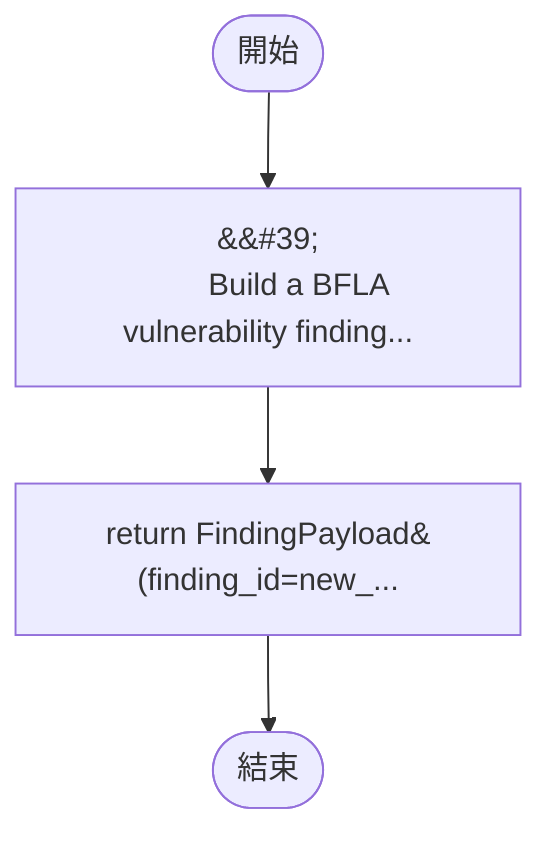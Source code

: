 flowchart TB
    n1([開始])
    n2([結束])
    n3[&amp;&#35;39;\n        Build a BFLA vulnerability finding...]
    n4[return FindingPayload&#40;finding_id=new_...]
    n1 --> n3
    n3 --> n4
    n4 --> n2